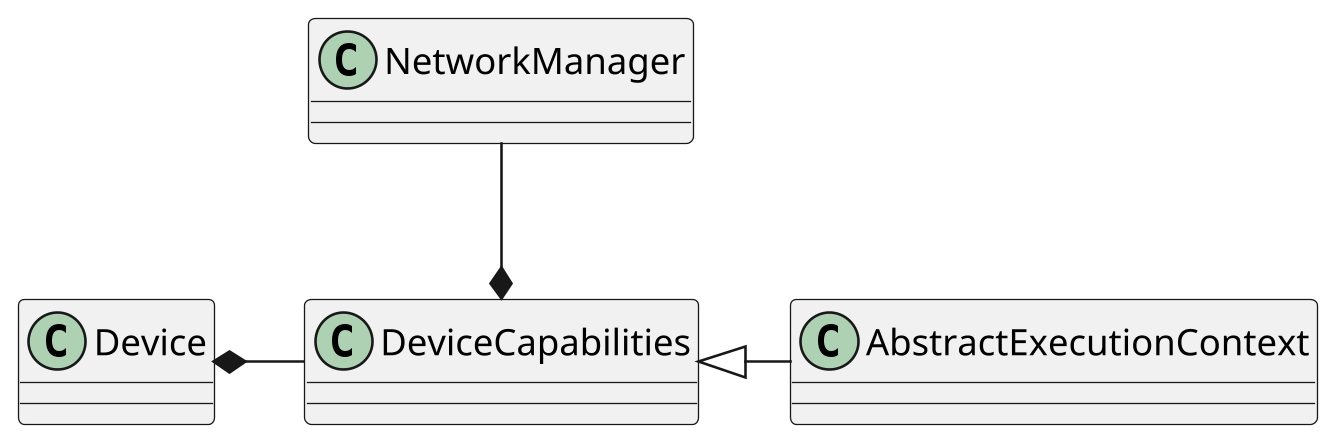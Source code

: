 @startuml

skinparam dpi 250

Device *- DeviceCapabilities
DeviceCapabilities <|- AbstractExecutionContext
NetworkManager --* DeviceCapabilities
@enduml